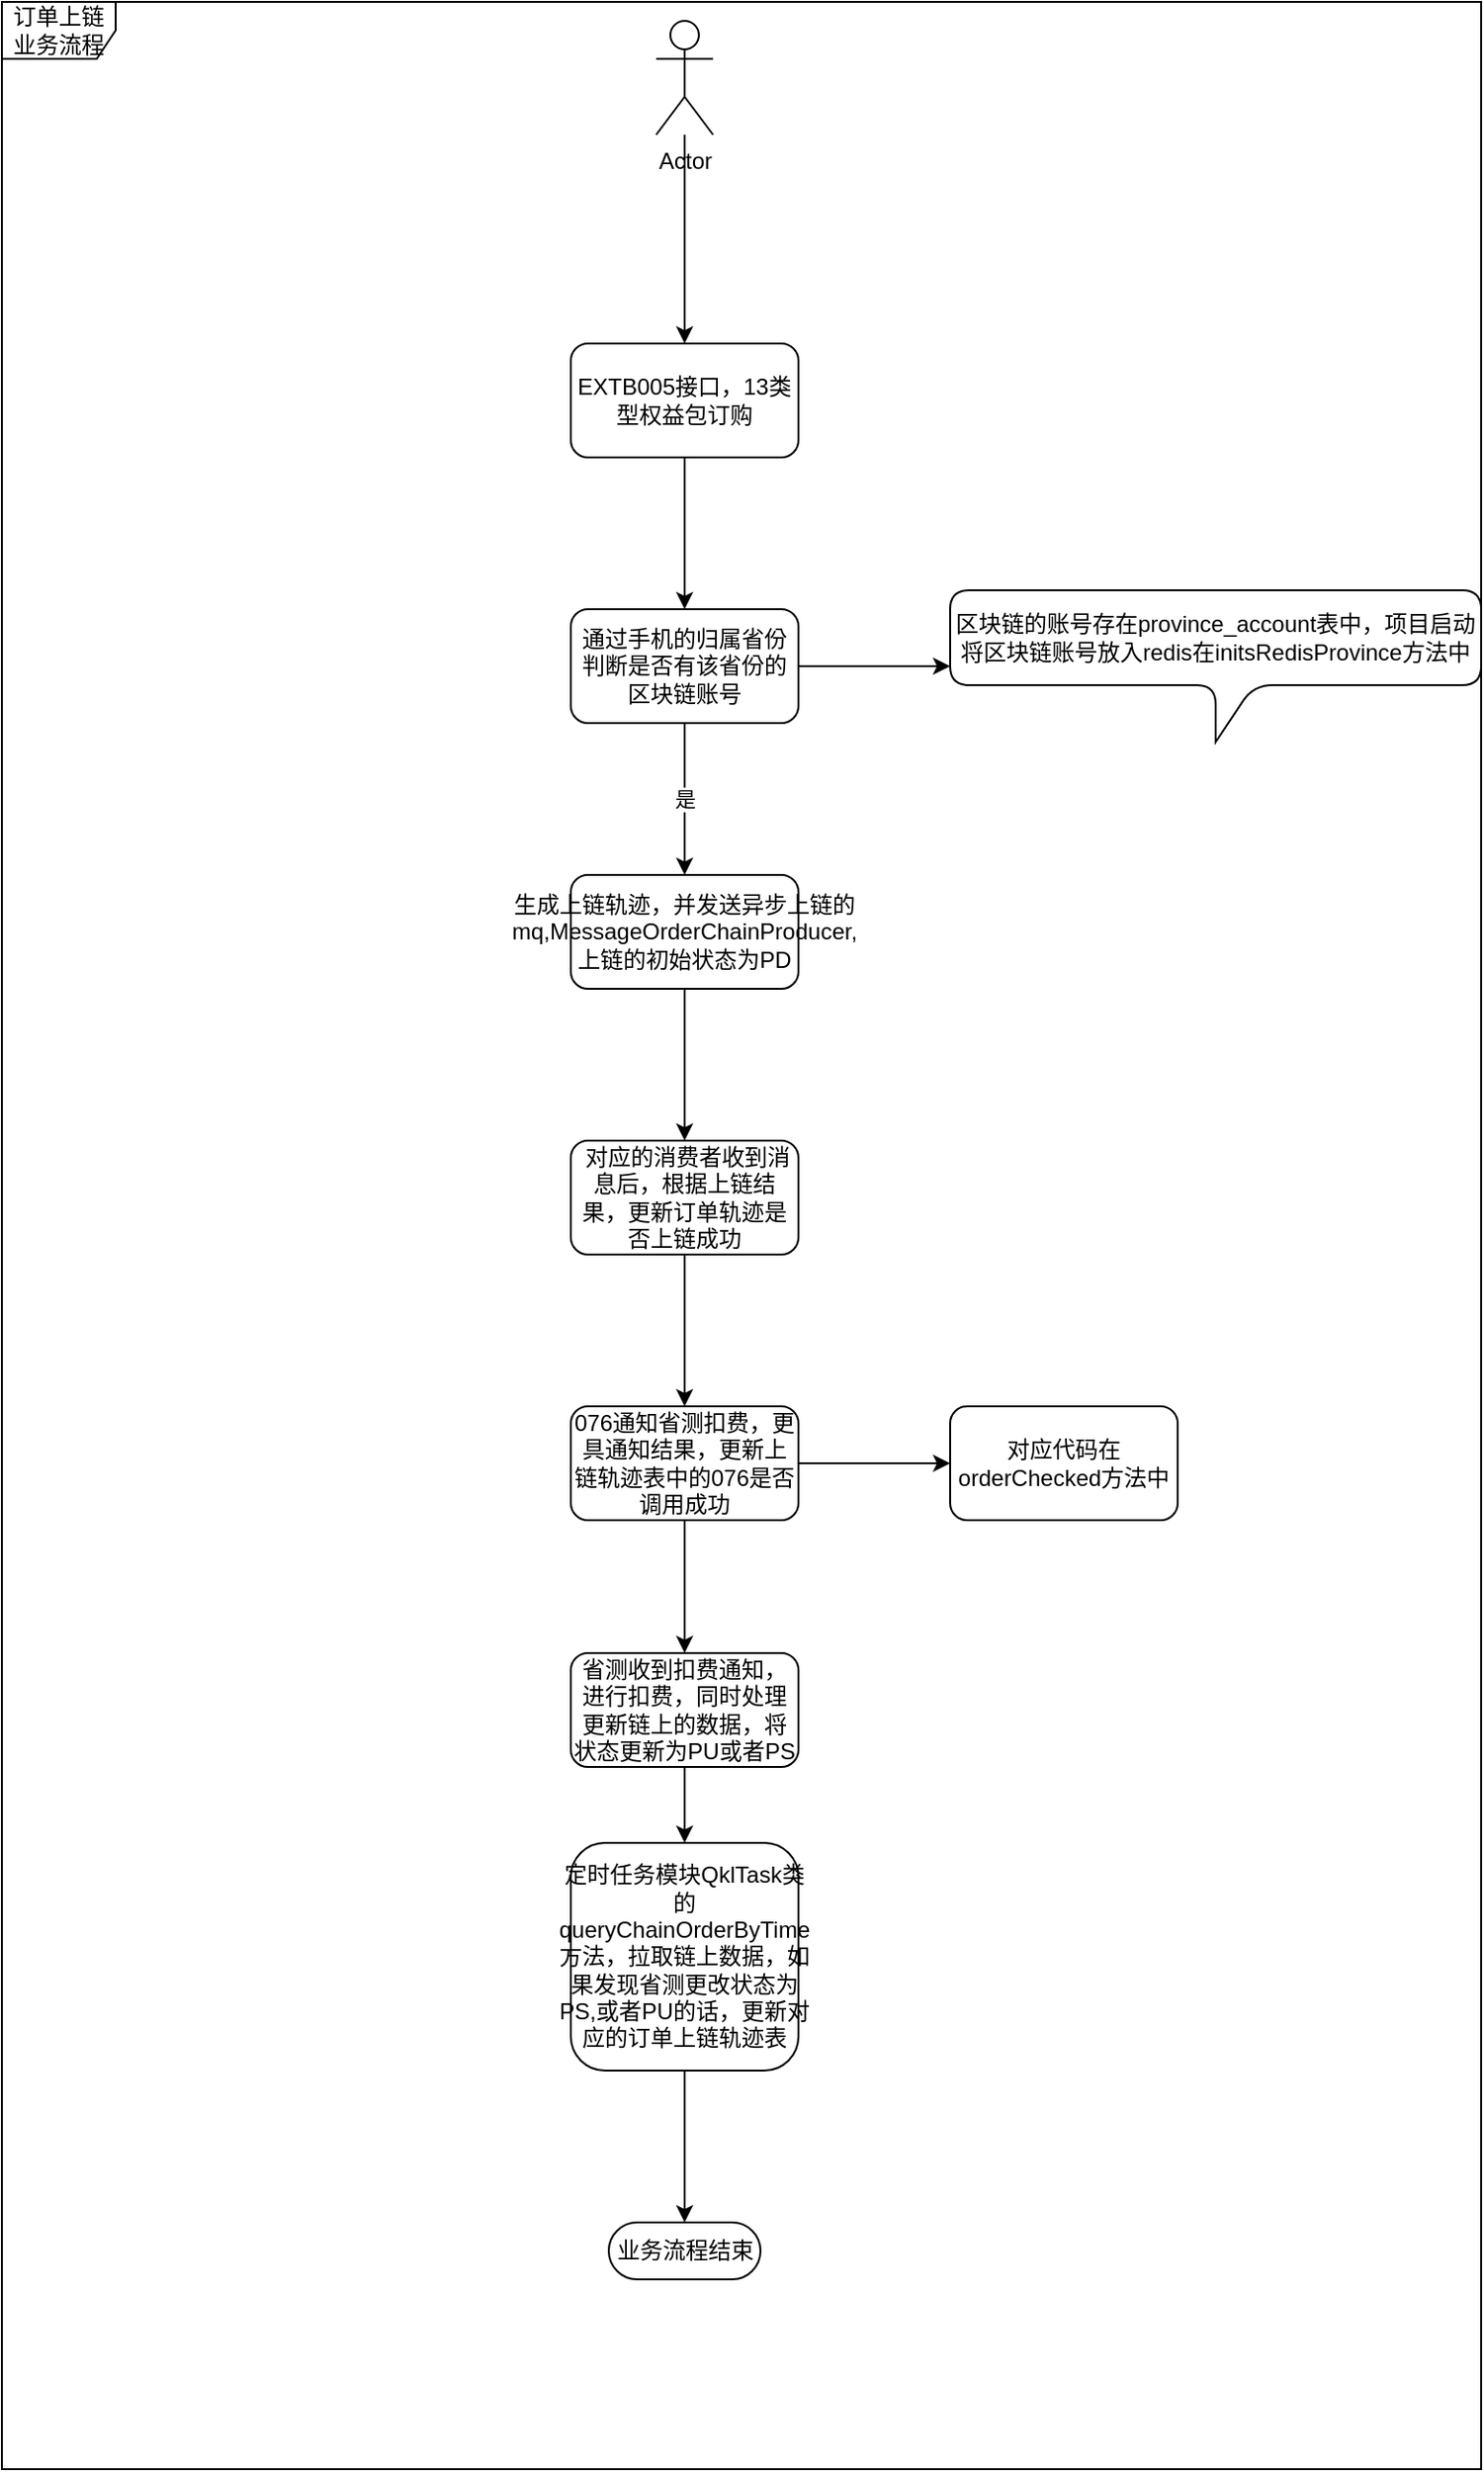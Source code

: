 <mxfile version="14.8.5" type="github">
  <diagram id="LIDO898XyXxkz2MdkQyp" name="Page-1">
    <mxGraphModel dx="942" dy="526" grid="1" gridSize="10" guides="1" tooltips="1" connect="1" arrows="1" fold="1" page="1" pageScale="1" pageWidth="827" pageHeight="1169" math="0" shadow="0">
      <root>
        <mxCell id="0" />
        <mxCell id="1" parent="0" />
        <mxCell id="O8eED3kUHGsYUlFL-acu-30" value="订单上链业务流程" style="shape=umlFrame;whiteSpace=wrap;html=1;" parent="1" vertex="1">
          <mxGeometry x="20" y="20" width="780" height="1300" as="geometry" />
        </mxCell>
        <mxCell id="O8eED3kUHGsYUlFL-acu-4" style="edgeStyle=orthogonalEdgeStyle;rounded=0;orthogonalLoop=1;jettySize=auto;html=1;" parent="1" source="O8eED3kUHGsYUlFL-acu-2" target="O8eED3kUHGsYUlFL-acu-3" edge="1">
          <mxGeometry relative="1" as="geometry" />
        </mxCell>
        <mxCell id="O8eED3kUHGsYUlFL-acu-2" value="Actor" style="shape=umlActor;verticalLabelPosition=bottom;verticalAlign=top;html=1;outlineConnect=0;" parent="1" vertex="1">
          <mxGeometry x="365" y="30" width="30" height="60" as="geometry" />
        </mxCell>
        <mxCell id="O8eED3kUHGsYUlFL-acu-6" value="" style="edgeStyle=orthogonalEdgeStyle;rounded=0;orthogonalLoop=1;jettySize=auto;html=1;" parent="1" source="O8eED3kUHGsYUlFL-acu-3" target="O8eED3kUHGsYUlFL-acu-5" edge="1">
          <mxGeometry relative="1" as="geometry" />
        </mxCell>
        <mxCell id="O8eED3kUHGsYUlFL-acu-3" value="EXTB005接口，13类型权益包订购" style="rounded=1;whiteSpace=wrap;html=1;" parent="1" vertex="1">
          <mxGeometry x="320" y="200" width="120" height="60" as="geometry" />
        </mxCell>
        <mxCell id="O8eED3kUHGsYUlFL-acu-14" value="" style="edgeStyle=orthogonalEdgeStyle;rounded=0;orthogonalLoop=1;jettySize=auto;html=1;" parent="1" source="O8eED3kUHGsYUlFL-acu-5" target="O8eED3kUHGsYUlFL-acu-13" edge="1">
          <mxGeometry relative="1" as="geometry" />
        </mxCell>
        <mxCell id="O8eED3kUHGsYUlFL-acu-16" value="是" style="edgeStyle=orthogonalEdgeStyle;rounded=0;orthogonalLoop=1;jettySize=auto;html=1;" parent="1" source="O8eED3kUHGsYUlFL-acu-5" target="O8eED3kUHGsYUlFL-acu-15" edge="1">
          <mxGeometry relative="1" as="geometry" />
        </mxCell>
        <mxCell id="O8eED3kUHGsYUlFL-acu-5" value="通过手机的归属省份判断是否有该省份的区块链账号" style="whiteSpace=wrap;html=1;rounded=1;" parent="1" vertex="1">
          <mxGeometry x="320" y="340" width="120" height="60" as="geometry" />
        </mxCell>
        <mxCell id="O8eED3kUHGsYUlFL-acu-13" value="区块链的账号存在province_account表中，项目启动将区块链账号放入redis在initsRedisProvince方法中" style="shape=callout;rounded=1;whiteSpace=wrap;html=1;perimeter=calloutPerimeter;" parent="1" vertex="1">
          <mxGeometry x="520" y="330" width="280" height="80" as="geometry" />
        </mxCell>
        <mxCell id="O8eED3kUHGsYUlFL-acu-18" value="" style="edgeStyle=orthogonalEdgeStyle;rounded=0;orthogonalLoop=1;jettySize=auto;html=1;" parent="1" source="O8eED3kUHGsYUlFL-acu-15" target="O8eED3kUHGsYUlFL-acu-17" edge="1">
          <mxGeometry relative="1" as="geometry" />
        </mxCell>
        <mxCell id="O8eED3kUHGsYUlFL-acu-15" value="生成上链轨迹，并发送异步上链的mq,MessageOrderChainProducer,上链的初始状态为PD" style="whiteSpace=wrap;html=1;rounded=1;" parent="1" vertex="1">
          <mxGeometry x="320" y="480" width="120" height="60" as="geometry" />
        </mxCell>
        <mxCell id="O8eED3kUHGsYUlFL-acu-20" value="" style="edgeStyle=orthogonalEdgeStyle;rounded=0;orthogonalLoop=1;jettySize=auto;html=1;" parent="1" source="O8eED3kUHGsYUlFL-acu-17" target="O8eED3kUHGsYUlFL-acu-19" edge="1">
          <mxGeometry relative="1" as="geometry" />
        </mxCell>
        <mxCell id="O8eED3kUHGsYUlFL-acu-17" value="&amp;nbsp;对应的消费者收到消息后，根据上链结果，更新订单轨迹是否上链成功" style="whiteSpace=wrap;html=1;rounded=1;" parent="1" vertex="1">
          <mxGeometry x="320" y="620" width="120" height="60" as="geometry" />
        </mxCell>
        <mxCell id="O8eED3kUHGsYUlFL-acu-22" value="" style="edgeStyle=orthogonalEdgeStyle;rounded=0;orthogonalLoop=1;jettySize=auto;html=1;" parent="1" source="O8eED3kUHGsYUlFL-acu-19" target="O8eED3kUHGsYUlFL-acu-21" edge="1">
          <mxGeometry relative="1" as="geometry" />
        </mxCell>
        <mxCell id="TgSypZV3gMfqTVR6FyDa-2" value="" style="edgeStyle=orthogonalEdgeStyle;rounded=0;orthogonalLoop=1;jettySize=auto;html=1;" edge="1" parent="1" source="O8eED3kUHGsYUlFL-acu-19" target="TgSypZV3gMfqTVR6FyDa-1">
          <mxGeometry relative="1" as="geometry" />
        </mxCell>
        <mxCell id="O8eED3kUHGsYUlFL-acu-19" value="076通知省测扣费，更具通知结果，更新上链轨迹表中的076是否调用成功" style="whiteSpace=wrap;html=1;rounded=1;" parent="1" vertex="1">
          <mxGeometry x="320" y="760" width="120" height="60" as="geometry" />
        </mxCell>
        <mxCell id="O8eED3kUHGsYUlFL-acu-21" value="对应代码在orderChecked方法中" style="whiteSpace=wrap;html=1;rounded=1;" parent="1" vertex="1">
          <mxGeometry x="520" y="760" width="120" height="60" as="geometry" />
        </mxCell>
        <mxCell id="O8eED3kUHGsYUlFL-acu-28" style="edgeStyle=orthogonalEdgeStyle;rounded=0;orthogonalLoop=1;jettySize=auto;html=1;" parent="1" source="O8eED3kUHGsYUlFL-acu-23" target="O8eED3kUHGsYUlFL-acu-27" edge="1">
          <mxGeometry relative="1" as="geometry" />
        </mxCell>
        <mxCell id="O8eED3kUHGsYUlFL-acu-23" value="定时任务模块QklTask类的queryChainOrderByTime方法，拉取链上数据，如果发现省测更改状态为PS,或者PU的话，更新对应的订单上链轨迹表" style="whiteSpace=wrap;html=1;rounded=1;" parent="1" vertex="1">
          <mxGeometry x="320" y="990" width="120" height="120" as="geometry" />
        </mxCell>
        <mxCell id="O8eED3kUHGsYUlFL-acu-27" value="业务流程结束" style="html=1;dashed=0;whitespace=wrap;shape=mxgraph.dfd.start" parent="1" vertex="1">
          <mxGeometry x="340" y="1190" width="80" height="30" as="geometry" />
        </mxCell>
        <mxCell id="TgSypZV3gMfqTVR6FyDa-4" style="rounded=0;orthogonalLoop=1;jettySize=auto;html=1;entryX=0.5;entryY=0;entryDx=0;entryDy=0;" edge="1" parent="1" source="TgSypZV3gMfqTVR6FyDa-1" target="O8eED3kUHGsYUlFL-acu-23">
          <mxGeometry relative="1" as="geometry" />
        </mxCell>
        <mxCell id="TgSypZV3gMfqTVR6FyDa-1" value="省测收到扣费通知，进行扣费，同时处理更新链上的数据，将状态更新为PU或者PS" style="whiteSpace=wrap;html=1;rounded=1;" vertex="1" parent="1">
          <mxGeometry x="320" y="890" width="120" height="60" as="geometry" />
        </mxCell>
      </root>
    </mxGraphModel>
  </diagram>
</mxfile>
